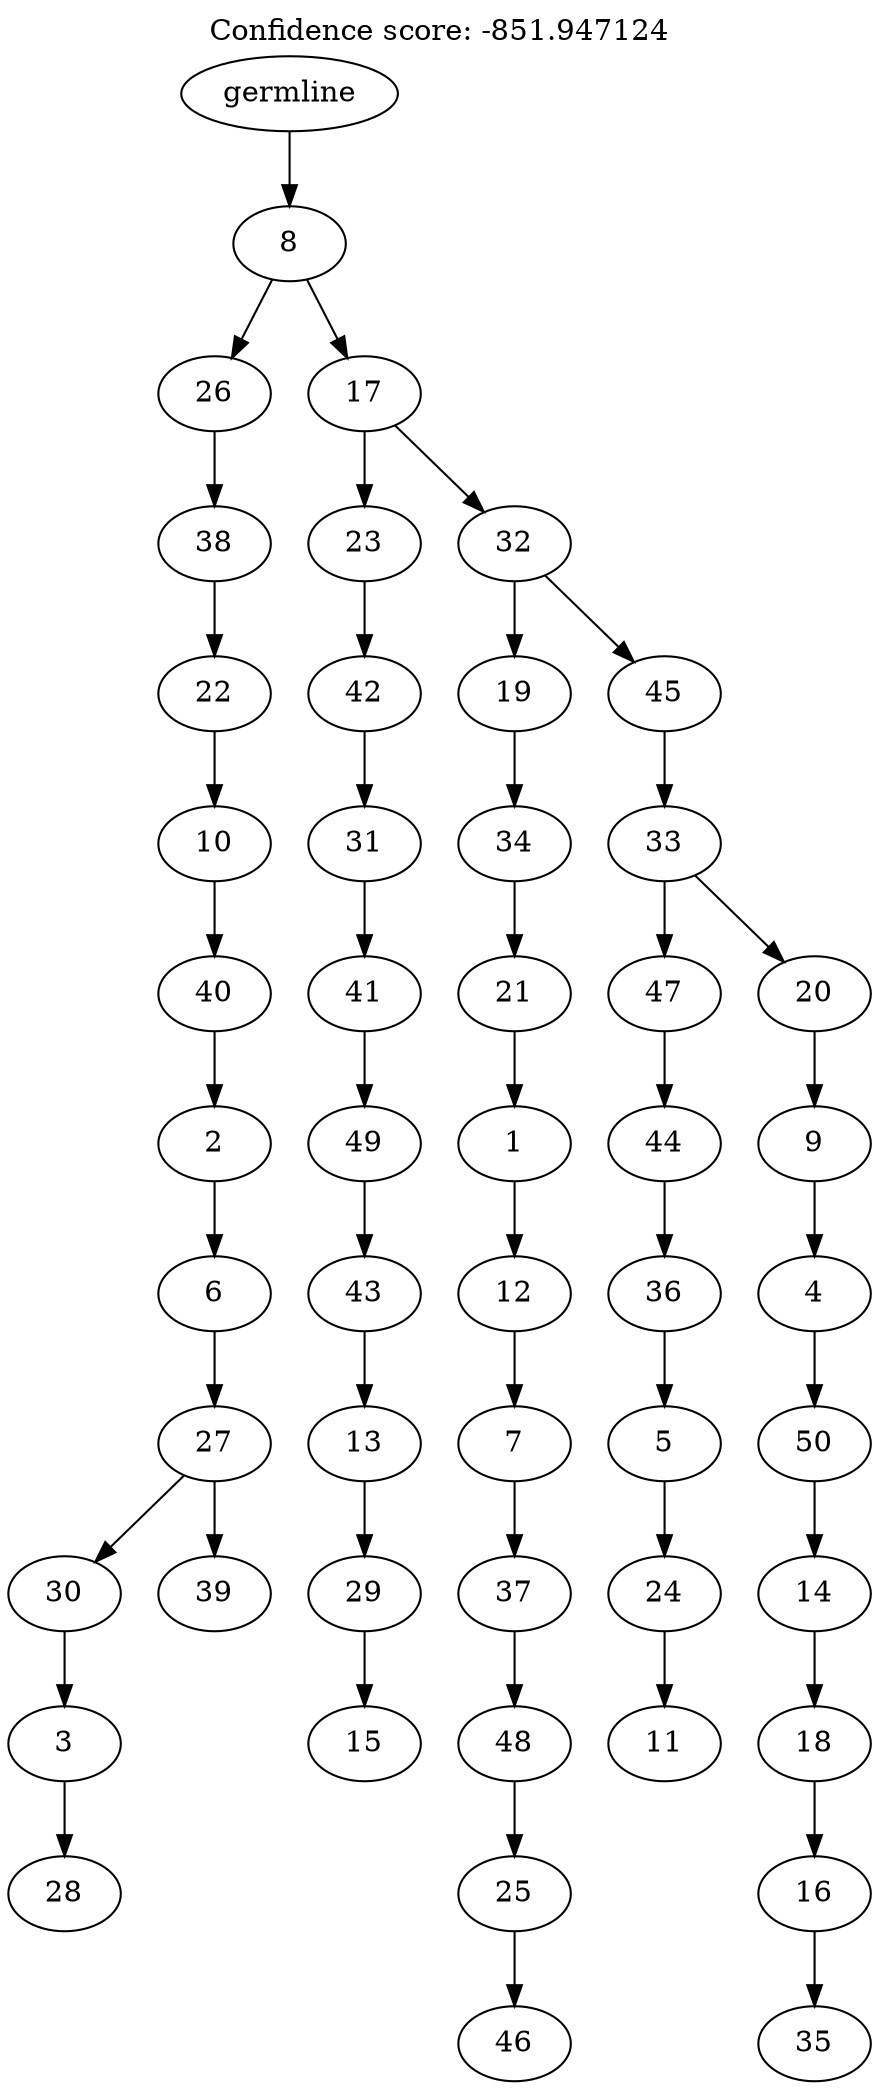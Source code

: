 digraph g {
	"49" -> "50";
	"50" [label="28"];
	"48" -> "49";
	"49" [label="3"];
	"46" -> "47";
	"47" [label="39"];
	"46" -> "48";
	"48" [label="30"];
	"45" -> "46";
	"46" [label="27"];
	"44" -> "45";
	"45" [label="6"];
	"43" -> "44";
	"44" [label="2"];
	"42" -> "43";
	"43" [label="40"];
	"41" -> "42";
	"42" [label="10"];
	"40" -> "41";
	"41" [label="22"];
	"39" -> "40";
	"40" [label="38"];
	"37" -> "38";
	"38" [label="15"];
	"36" -> "37";
	"37" [label="29"];
	"35" -> "36";
	"36" [label="13"];
	"34" -> "35";
	"35" [label="43"];
	"33" -> "34";
	"34" [label="49"];
	"32" -> "33";
	"33" [label="41"];
	"31" -> "32";
	"32" [label="31"];
	"30" -> "31";
	"31" [label="42"];
	"28" -> "29";
	"29" [label="46"];
	"27" -> "28";
	"28" [label="25"];
	"26" -> "27";
	"27" [label="48"];
	"25" -> "26";
	"26" [label="37"];
	"24" -> "25";
	"25" [label="7"];
	"23" -> "24";
	"24" [label="12"];
	"22" -> "23";
	"23" [label="1"];
	"21" -> "22";
	"22" [label="21"];
	"20" -> "21";
	"21" [label="34"];
	"18" -> "19";
	"19" [label="11"];
	"17" -> "18";
	"18" [label="24"];
	"16" -> "17";
	"17" [label="5"];
	"15" -> "16";
	"16" [label="36"];
	"14" -> "15";
	"15" [label="44"];
	"12" -> "13";
	"13" [label="35"];
	"11" -> "12";
	"12" [label="16"];
	"10" -> "11";
	"11" [label="18"];
	"9" -> "10";
	"10" [label="14"];
	"8" -> "9";
	"9" [label="50"];
	"7" -> "8";
	"8" [label="4"];
	"6" -> "7";
	"7" [label="9"];
	"5" -> "6";
	"6" [label="20"];
	"5" -> "14";
	"14" [label="47"];
	"4" -> "5";
	"5" [label="33"];
	"3" -> "4";
	"4" [label="45"];
	"3" -> "20";
	"20" [label="19"];
	"2" -> "3";
	"3" [label="32"];
	"2" -> "30";
	"30" [label="23"];
	"1" -> "2";
	"2" [label="17"];
	"1" -> "39";
	"39" [label="26"];
	"0" -> "1";
	"1" [label="8"];
	"0" [label="germline"];
	labelloc="t";
	label="Confidence score: -851.947124";
}
